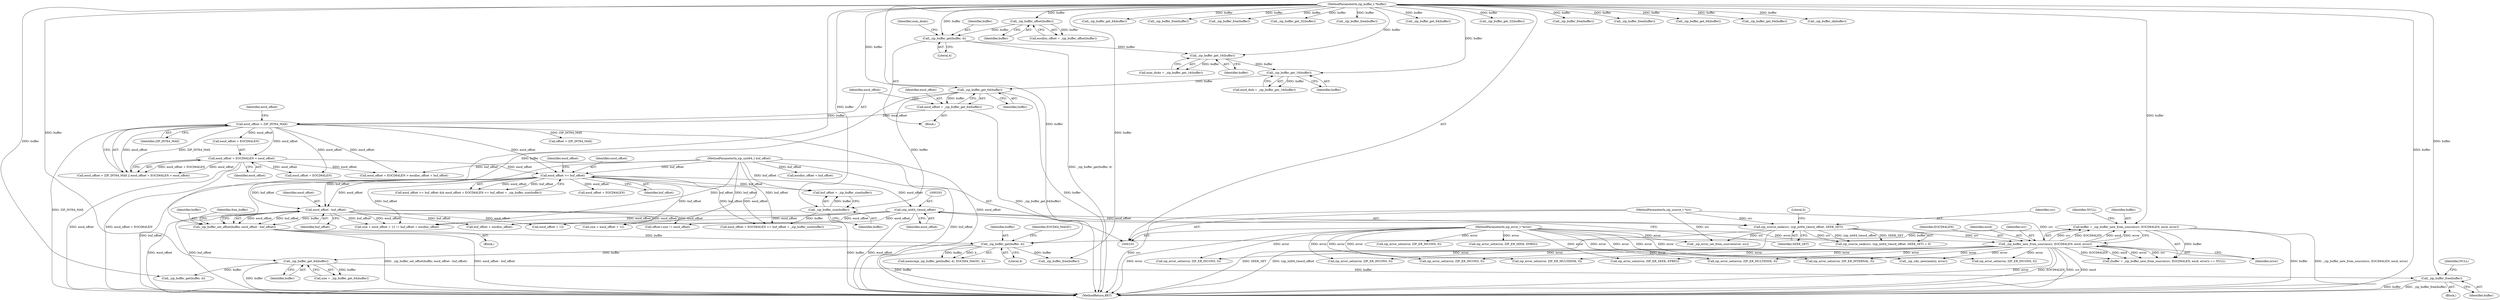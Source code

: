 digraph "0_libzip_9b46957ec98d85a572e9ef98301247f39338a3b5@API" {
"1000276" [label="(Call,_zip_buffer_free(buffer))"];
"1000252" [label="(Call,_zip_buffer_get_64(buffer))"];
"1000232" [label="(Call,_zip_buffer_get(buffer, 4))"];
"1000215" [label="(Call,buffer = _zip_buffer_new_from_source(src, EOCD64LEN, eocd, error))"];
"1000105" [label="(MethodParameterIn,zip_buffer_t *buffer)"];
"1000217" [label="(Call,_zip_buffer_new_from_source(src, EOCD64LEN, eocd, error))"];
"1000200" [label="(Call,zip_source_seek(src, (zip_int64_t)eocd_offset, SEEK_SET))"];
"1000104" [label="(MethodParameterIn,zip_source_t *src)"];
"1000202" [label="(Call,(zip_int64_t)eocd_offset)"];
"1000176" [label="(Call,eocd_offset >= buf_offset)"];
"1000147" [label="(Call,eocd_offset + EOCD64LEN < eocd_offset)"];
"1000144" [label="(Call,eocd_offset > ZIP_INT64_MAX)"];
"1000138" [label="(Call,eocd_offset = _zip_buffer_get_64(buffer))"];
"1000140" [label="(Call,_zip_buffer_get_64(buffer))"];
"1000136" [label="(Call,_zip_buffer_get_16(buffer))"];
"1000132" [label="(Call,_zip_buffer_get_16(buffer))"];
"1000127" [label="(Call,_zip_buffer_get(buffer, 4))"];
"1000125" [label="(Call,_zip_buffer_offset(buffer))"];
"1000106" [label="(MethodParameterIn,zip_uint64_t buf_offset)"];
"1000108" [label="(MethodParameterIn,zip_error_t *error)"];
"1000188" [label="(Call,_zip_buffer_set_offset(buffer, eocd_offset - buf_offset))"];
"1000185" [label="(Call,_zip_buffer_size(buffer))"];
"1000190" [label="(Call,eocd_offset - buf_offset)"];
"1000222" [label="(Identifier,NULL)"];
"1000188" [label="(Call,_zip_buffer_set_offset(buffer, eocd_offset - buf_offset))"];
"1000364" [label="(Call,zip_error_set(error, ZIP_ER_MULTIDISK, 0))"];
"1000192" [label="(Identifier,buf_offset)"];
"1000183" [label="(Call,buf_offset + _zip_buffer_size(buffer))"];
"1000381" [label="(Call,_zip_buffer_get_64(buffer))"];
"1000371" [label="(Call,_zip_buffer_free(buffer))"];
"1000262" [label="(Call,eocd_offset + 12)"];
"1000205" [label="(Identifier,SEEK_SET)"];
"1000219" [label="(Identifier,EOCD64LEN)"];
"1000199" [label="(Call,zip_source_seek(src, (zip_int64_t)eocd_offset, SEEK_SET) < 0)"];
"1000347" [label="(Call,_zip_buffer_free(buffer))"];
"1000125" [label="(Call,_zip_buffer_offset(buffer))"];
"1000285" [label="(Call,_zip_buffer_get_32(buffer))"];
"1000235" [label="(Identifier,EOCD64_MAGIC)"];
"1000109" [label="(Block,)"];
"1000105" [label="(MethodParameterIn,zip_buffer_t *buffer)"];
"1000194" [label="(Identifier,free_buffer)"];
"1000186" [label="(Identifier,buffer)"];
"1000426" [label="(Call,offset+size != eocd_offset)"];
"1000327" [label="(Call,_zip_buffer_free(buffer))"];
"1000231" [label="(Call,memcmp(_zip_buffer_get(buffer, 4), EOCD64_MAGIC, 4))"];
"1000208" [label="(Call,_zip_error_set_from_source(error, src))"];
"1000432" [label="(Call,zip_error_set(error, ZIP_ER_INCONS, 0))"];
"1000133" [label="(Identifier,buffer)"];
"1000134" [label="(Call,eocd_disk = _zip_buffer_get_16(buffer))"];
"1000202" [label="(Call,(zip_int64_t)eocd_offset)"];
"1000140" [label="(Call,_zip_buffer_get_64(buffer))"];
"1000128" [label="(Identifier,buffer)"];
"1000143" [label="(Call,eocd_offset > ZIP_INT64_MAX || eocd_offset + EOCD64LEN < eocd_offset)"];
"1000250" [label="(Call,size = _zip_buffer_get_64(buffer))"];
"1000406" [label="(Call,offset > ZIP_INT64_MAX)"];
"1000232" [label="(Call,_zip_buffer_get(buffer, 4))"];
"1000280" [label="(Call,_zip_buffer_get(buffer, 4))"];
"1000132" [label="(Call,_zip_buffer_get_16(buffer))"];
"1000131" [label="(Identifier,num_disks)"];
"1000180" [label="(Call,eocd_offset + EOCD64LEN)"];
"1000127" [label="(Call,_zip_buffer_get(buffer, 4))"];
"1000269" [label="(Call,zip_error_set(error, ZIP_ER_INCONS, 0))"];
"1000239" [label="(Call,zip_error_set(error, ZIP_ER_INCONS, 0))"];
"1000415" [label="(Call,zip_error_set(error, ZIP_ER_SEEK, EFBIG))"];
"1000377" [label="(Call,_zip_buffer_get_64(buffer))"];
"1000151" [label="(Identifier,eocd_offset)"];
"1000388" [label="(Call,zip_error_set(error, ZIP_ER_INTERNAL, 0))"];
"1000200" [label="(Call,zip_source_seek(src, (zip_int64_t)eocd_offset, SEEK_SET))"];
"1000320" [label="(Call,zip_error_set(error, ZIP_ER_INCONS, 0))"];
"1000246" [label="(Call,_zip_buffer_free(buffer))"];
"1000289" [label="(Call,_zip_buffer_get_32(buffer))"];
"1000181" [label="(Identifier,eocd_offset)"];
"1000185" [label="(Call,_zip_buffer_size(buffer))"];
"1000465" [label="(MethodReturn,RET)"];
"1000137" [label="(Identifier,buffer)"];
"1000276" [label="(Call,_zip_buffer_free(buffer))"];
"1000217" [label="(Call,_zip_buffer_new_from_source(src, EOCD64LEN, eocd, error))"];
"1000108" [label="(MethodParameterIn,zip_error_t *error)"];
"1000204" [label="(Identifier,eocd_offset)"];
"1000215" [label="(Call,buffer = _zip_buffer_new_from_source(src, EOCD64LEN, eocd, error))"];
"1000104" [label="(MethodParameterIn,zip_source_t *src)"];
"1000164" [label="(Call,eocdloc_offset + buf_offset)"];
"1000395" [label="(Call,_zip_buffer_free(buffer))"];
"1000147" [label="(Call,eocd_offset + EOCD64LEN < eocd_offset)"];
"1000177" [label="(Identifier,eocd_offset)"];
"1000216" [label="(Identifier,buffer)"];
"1000149" [label="(Identifier,eocd_offset)"];
"1000233" [label="(Identifier,buffer)"];
"1000402" [label="(Call,_zip_buffer_free(buffer))"];
"1000168" [label="(Call,zip_error_set(error, ZIP_ER_INCONS, 0))"];
"1000190" [label="(Call,eocd_offset - buf_offset)"];
"1000144" [label="(Call,eocd_offset > ZIP_INT64_MAX)"];
"1000353" [label="(Call,_zip_buffer_get_64(buffer))"];
"1000129" [label="(Literal,4)"];
"1000178" [label="(Identifier,buf_offset)"];
"1000138" [label="(Call,eocd_offset = _zip_buffer_get_64(buffer))"];
"1000340" [label="(Call,zip_error_set(error, ZIP_ER_MULTIDISK, 0))"];
"1000206" [label="(Literal,0)"];
"1000176" [label="(Call,eocd_offset >= buf_offset)"];
"1000161" [label="(Call,eocd_offset + EOCD64LEN)"];
"1000139" [label="(Identifier,eocd_offset)"];
"1000253" [label="(Identifier,buffer)"];
"1000201" [label="(Identifier,src)"];
"1000145" [label="(Identifier,eocd_offset)"];
"1000265" [label="(Call,buf_offset + eocdloc_offset)"];
"1000357" [label="(Call,_zip_buffer_get_64(buffer))"];
"1000220" [label="(Identifier,eocd)"];
"1000153" [label="(Call,zip_error_set(error, ZIP_ER_SEEK, EFBIG))"];
"1000442" [label="(Call,_zip_cdir_new(nentry, error))"];
"1000234" [label="(Literal,4)"];
"1000123" [label="(Call,eocdloc_offset = _zip_buffer_offset(buffer))"];
"1000136" [label="(Call,_zip_buffer_get_16(buffer))"];
"1000385" [label="(Call,_zip_buffer_ok(buffer))"];
"1000252" [label="(Call,_zip_buffer_get_64(buffer))"];
"1000187" [label="(Block,)"];
"1000148" [label="(Call,eocd_offset + EOCD64LEN)"];
"1000126" [label="(Identifier,buffer)"];
"1000218" [label="(Identifier,src)"];
"1000214" [label="(Call,(buffer = _zip_buffer_new_from_source(src, EOCD64LEN, eocd, error)) == NULL)"];
"1000221" [label="(Identifier,error)"];
"1000189" [label="(Identifier,buffer)"];
"1000275" [label="(Block,)"];
"1000141" [label="(Identifier,buffer)"];
"1000259" [label="(Call,size + eocd_offset + 12 != buf_offset + eocdloc_offset)"];
"1000106" [label="(MethodParameterIn,zip_uint64_t buf_offset)"];
"1000279" [label="(Identifier,NULL)"];
"1000191" [label="(Identifier,eocd_offset)"];
"1000179" [label="(Call,eocd_offset + EOCD64LEN <= buf_offset + _zip_buffer_size(buffer))"];
"1000160" [label="(Call,eocd_offset + EOCD64LEN > eocdloc_offset + buf_offset)"];
"1000130" [label="(Call,num_disks = _zip_buffer_get_16(buffer))"];
"1000175" [label="(Call,eocd_offset >= buf_offset && eocd_offset + EOCD64LEN <= buf_offset + _zip_buffer_size(buffer))"];
"1000146" [label="(Identifier,ZIP_INT64_MAX)"];
"1000260" [label="(Call,size + eocd_offset + 12)"];
"1000277" [label="(Identifier,buffer)"];
"1000276" -> "1000275"  [label="AST: "];
"1000276" -> "1000277"  [label="CFG: "];
"1000277" -> "1000276"  [label="AST: "];
"1000279" -> "1000276"  [label="CFG: "];
"1000276" -> "1000465"  [label="DDG: _zip_buffer_free(buffer)"];
"1000276" -> "1000465"  [label="DDG: buffer"];
"1000252" -> "1000276"  [label="DDG: buffer"];
"1000105" -> "1000276"  [label="DDG: buffer"];
"1000252" -> "1000250"  [label="AST: "];
"1000252" -> "1000253"  [label="CFG: "];
"1000253" -> "1000252"  [label="AST: "];
"1000250" -> "1000252"  [label="CFG: "];
"1000252" -> "1000465"  [label="DDG: buffer"];
"1000252" -> "1000250"  [label="DDG: buffer"];
"1000232" -> "1000252"  [label="DDG: buffer"];
"1000105" -> "1000252"  [label="DDG: buffer"];
"1000252" -> "1000280"  [label="DDG: buffer"];
"1000232" -> "1000231"  [label="AST: "];
"1000232" -> "1000234"  [label="CFG: "];
"1000233" -> "1000232"  [label="AST: "];
"1000234" -> "1000232"  [label="AST: "];
"1000235" -> "1000232"  [label="CFG: "];
"1000232" -> "1000465"  [label="DDG: buffer"];
"1000232" -> "1000231"  [label="DDG: buffer"];
"1000232" -> "1000231"  [label="DDG: 4"];
"1000215" -> "1000232"  [label="DDG: buffer"];
"1000188" -> "1000232"  [label="DDG: buffer"];
"1000105" -> "1000232"  [label="DDG: buffer"];
"1000232" -> "1000246"  [label="DDG: buffer"];
"1000215" -> "1000214"  [label="AST: "];
"1000215" -> "1000217"  [label="CFG: "];
"1000216" -> "1000215"  [label="AST: "];
"1000217" -> "1000215"  [label="AST: "];
"1000222" -> "1000215"  [label="CFG: "];
"1000215" -> "1000465"  [label="DDG: buffer"];
"1000215" -> "1000465"  [label="DDG: _zip_buffer_new_from_source(src, EOCD64LEN, eocd, error)"];
"1000215" -> "1000214"  [label="DDG: buffer"];
"1000105" -> "1000215"  [label="DDG: buffer"];
"1000217" -> "1000215"  [label="DDG: src"];
"1000217" -> "1000215"  [label="DDG: EOCD64LEN"];
"1000217" -> "1000215"  [label="DDG: eocd"];
"1000217" -> "1000215"  [label="DDG: error"];
"1000105" -> "1000103"  [label="AST: "];
"1000105" -> "1000465"  [label="DDG: buffer"];
"1000105" -> "1000125"  [label="DDG: buffer"];
"1000105" -> "1000127"  [label="DDG: buffer"];
"1000105" -> "1000132"  [label="DDG: buffer"];
"1000105" -> "1000136"  [label="DDG: buffer"];
"1000105" -> "1000140"  [label="DDG: buffer"];
"1000105" -> "1000185"  [label="DDG: buffer"];
"1000105" -> "1000188"  [label="DDG: buffer"];
"1000105" -> "1000246"  [label="DDG: buffer"];
"1000105" -> "1000280"  [label="DDG: buffer"];
"1000105" -> "1000285"  [label="DDG: buffer"];
"1000105" -> "1000289"  [label="DDG: buffer"];
"1000105" -> "1000327"  [label="DDG: buffer"];
"1000105" -> "1000347"  [label="DDG: buffer"];
"1000105" -> "1000353"  [label="DDG: buffer"];
"1000105" -> "1000357"  [label="DDG: buffer"];
"1000105" -> "1000371"  [label="DDG: buffer"];
"1000105" -> "1000377"  [label="DDG: buffer"];
"1000105" -> "1000381"  [label="DDG: buffer"];
"1000105" -> "1000385"  [label="DDG: buffer"];
"1000105" -> "1000395"  [label="DDG: buffer"];
"1000105" -> "1000402"  [label="DDG: buffer"];
"1000217" -> "1000221"  [label="CFG: "];
"1000218" -> "1000217"  [label="AST: "];
"1000219" -> "1000217"  [label="AST: "];
"1000220" -> "1000217"  [label="AST: "];
"1000221" -> "1000217"  [label="AST: "];
"1000217" -> "1000465"  [label="DDG: error"];
"1000217" -> "1000465"  [label="DDG: EOCD64LEN"];
"1000217" -> "1000465"  [label="DDG: src"];
"1000217" -> "1000465"  [label="DDG: eocd"];
"1000217" -> "1000214"  [label="DDG: src"];
"1000217" -> "1000214"  [label="DDG: EOCD64LEN"];
"1000217" -> "1000214"  [label="DDG: eocd"];
"1000217" -> "1000214"  [label="DDG: error"];
"1000200" -> "1000217"  [label="DDG: src"];
"1000104" -> "1000217"  [label="DDG: src"];
"1000108" -> "1000217"  [label="DDG: error"];
"1000217" -> "1000239"  [label="DDG: error"];
"1000217" -> "1000269"  [label="DDG: error"];
"1000217" -> "1000320"  [label="DDG: error"];
"1000217" -> "1000340"  [label="DDG: error"];
"1000217" -> "1000364"  [label="DDG: error"];
"1000217" -> "1000388"  [label="DDG: error"];
"1000217" -> "1000415"  [label="DDG: error"];
"1000217" -> "1000432"  [label="DDG: error"];
"1000217" -> "1000442"  [label="DDG: error"];
"1000200" -> "1000199"  [label="AST: "];
"1000200" -> "1000205"  [label="CFG: "];
"1000201" -> "1000200"  [label="AST: "];
"1000202" -> "1000200"  [label="AST: "];
"1000205" -> "1000200"  [label="AST: "];
"1000206" -> "1000200"  [label="CFG: "];
"1000200" -> "1000465"  [label="DDG: SEEK_SET"];
"1000200" -> "1000465"  [label="DDG: (zip_int64_t)eocd_offset"];
"1000200" -> "1000199"  [label="DDG: src"];
"1000200" -> "1000199"  [label="DDG: (zip_int64_t)eocd_offset"];
"1000200" -> "1000199"  [label="DDG: SEEK_SET"];
"1000104" -> "1000200"  [label="DDG: src"];
"1000202" -> "1000200"  [label="DDG: eocd_offset"];
"1000200" -> "1000208"  [label="DDG: src"];
"1000104" -> "1000103"  [label="AST: "];
"1000104" -> "1000465"  [label="DDG: src"];
"1000104" -> "1000208"  [label="DDG: src"];
"1000202" -> "1000204"  [label="CFG: "];
"1000203" -> "1000202"  [label="AST: "];
"1000204" -> "1000202"  [label="AST: "];
"1000205" -> "1000202"  [label="CFG: "];
"1000202" -> "1000465"  [label="DDG: eocd_offset"];
"1000176" -> "1000202"  [label="DDG: eocd_offset"];
"1000202" -> "1000259"  [label="DDG: eocd_offset"];
"1000202" -> "1000260"  [label="DDG: eocd_offset"];
"1000202" -> "1000262"  [label="DDG: eocd_offset"];
"1000202" -> "1000426"  [label="DDG: eocd_offset"];
"1000176" -> "1000175"  [label="AST: "];
"1000176" -> "1000178"  [label="CFG: "];
"1000177" -> "1000176"  [label="AST: "];
"1000178" -> "1000176"  [label="AST: "];
"1000181" -> "1000176"  [label="CFG: "];
"1000175" -> "1000176"  [label="CFG: "];
"1000176" -> "1000465"  [label="DDG: buf_offset"];
"1000176" -> "1000175"  [label="DDG: eocd_offset"];
"1000176" -> "1000175"  [label="DDG: buf_offset"];
"1000147" -> "1000176"  [label="DDG: eocd_offset"];
"1000144" -> "1000176"  [label="DDG: eocd_offset"];
"1000106" -> "1000176"  [label="DDG: buf_offset"];
"1000176" -> "1000179"  [label="DDG: eocd_offset"];
"1000176" -> "1000179"  [label="DDG: buf_offset"];
"1000176" -> "1000180"  [label="DDG: eocd_offset"];
"1000176" -> "1000183"  [label="DDG: buf_offset"];
"1000176" -> "1000190"  [label="DDG: eocd_offset"];
"1000176" -> "1000190"  [label="DDG: buf_offset"];
"1000176" -> "1000259"  [label="DDG: buf_offset"];
"1000176" -> "1000265"  [label="DDG: buf_offset"];
"1000147" -> "1000143"  [label="AST: "];
"1000147" -> "1000151"  [label="CFG: "];
"1000148" -> "1000147"  [label="AST: "];
"1000151" -> "1000147"  [label="AST: "];
"1000143" -> "1000147"  [label="CFG: "];
"1000147" -> "1000465"  [label="DDG: eocd_offset"];
"1000147" -> "1000465"  [label="DDG: eocd_offset + EOCD64LEN"];
"1000147" -> "1000143"  [label="DDG: eocd_offset + EOCD64LEN"];
"1000147" -> "1000143"  [label="DDG: eocd_offset"];
"1000144" -> "1000147"  [label="DDG: eocd_offset"];
"1000147" -> "1000160"  [label="DDG: eocd_offset"];
"1000147" -> "1000161"  [label="DDG: eocd_offset"];
"1000144" -> "1000143"  [label="AST: "];
"1000144" -> "1000146"  [label="CFG: "];
"1000145" -> "1000144"  [label="AST: "];
"1000146" -> "1000144"  [label="AST: "];
"1000149" -> "1000144"  [label="CFG: "];
"1000143" -> "1000144"  [label="CFG: "];
"1000144" -> "1000465"  [label="DDG: eocd_offset"];
"1000144" -> "1000465"  [label="DDG: ZIP_INT64_MAX"];
"1000144" -> "1000143"  [label="DDG: eocd_offset"];
"1000144" -> "1000143"  [label="DDG: ZIP_INT64_MAX"];
"1000138" -> "1000144"  [label="DDG: eocd_offset"];
"1000144" -> "1000148"  [label="DDG: eocd_offset"];
"1000144" -> "1000160"  [label="DDG: eocd_offset"];
"1000144" -> "1000161"  [label="DDG: eocd_offset"];
"1000144" -> "1000406"  [label="DDG: ZIP_INT64_MAX"];
"1000138" -> "1000109"  [label="AST: "];
"1000138" -> "1000140"  [label="CFG: "];
"1000139" -> "1000138"  [label="AST: "];
"1000140" -> "1000138"  [label="AST: "];
"1000145" -> "1000138"  [label="CFG: "];
"1000138" -> "1000465"  [label="DDG: _zip_buffer_get_64(buffer)"];
"1000140" -> "1000138"  [label="DDG: buffer"];
"1000140" -> "1000141"  [label="CFG: "];
"1000141" -> "1000140"  [label="AST: "];
"1000140" -> "1000465"  [label="DDG: buffer"];
"1000136" -> "1000140"  [label="DDG: buffer"];
"1000140" -> "1000185"  [label="DDG: buffer"];
"1000140" -> "1000188"  [label="DDG: buffer"];
"1000136" -> "1000134"  [label="AST: "];
"1000136" -> "1000137"  [label="CFG: "];
"1000137" -> "1000136"  [label="AST: "];
"1000134" -> "1000136"  [label="CFG: "];
"1000136" -> "1000134"  [label="DDG: buffer"];
"1000132" -> "1000136"  [label="DDG: buffer"];
"1000132" -> "1000130"  [label="AST: "];
"1000132" -> "1000133"  [label="CFG: "];
"1000133" -> "1000132"  [label="AST: "];
"1000130" -> "1000132"  [label="CFG: "];
"1000132" -> "1000130"  [label="DDG: buffer"];
"1000127" -> "1000132"  [label="DDG: buffer"];
"1000127" -> "1000109"  [label="AST: "];
"1000127" -> "1000129"  [label="CFG: "];
"1000128" -> "1000127"  [label="AST: "];
"1000129" -> "1000127"  [label="AST: "];
"1000131" -> "1000127"  [label="CFG: "];
"1000127" -> "1000465"  [label="DDG: _zip_buffer_get(buffer, 4)"];
"1000125" -> "1000127"  [label="DDG: buffer"];
"1000125" -> "1000123"  [label="AST: "];
"1000125" -> "1000126"  [label="CFG: "];
"1000126" -> "1000125"  [label="AST: "];
"1000123" -> "1000125"  [label="CFG: "];
"1000125" -> "1000123"  [label="DDG: buffer"];
"1000106" -> "1000103"  [label="AST: "];
"1000106" -> "1000465"  [label="DDG: buf_offset"];
"1000106" -> "1000160"  [label="DDG: buf_offset"];
"1000106" -> "1000164"  [label="DDG: buf_offset"];
"1000106" -> "1000179"  [label="DDG: buf_offset"];
"1000106" -> "1000183"  [label="DDG: buf_offset"];
"1000106" -> "1000190"  [label="DDG: buf_offset"];
"1000106" -> "1000259"  [label="DDG: buf_offset"];
"1000106" -> "1000265"  [label="DDG: buf_offset"];
"1000108" -> "1000103"  [label="AST: "];
"1000108" -> "1000465"  [label="DDG: error"];
"1000108" -> "1000153"  [label="DDG: error"];
"1000108" -> "1000168"  [label="DDG: error"];
"1000108" -> "1000208"  [label="DDG: error"];
"1000108" -> "1000239"  [label="DDG: error"];
"1000108" -> "1000269"  [label="DDG: error"];
"1000108" -> "1000320"  [label="DDG: error"];
"1000108" -> "1000340"  [label="DDG: error"];
"1000108" -> "1000364"  [label="DDG: error"];
"1000108" -> "1000388"  [label="DDG: error"];
"1000108" -> "1000415"  [label="DDG: error"];
"1000108" -> "1000432"  [label="DDG: error"];
"1000108" -> "1000442"  [label="DDG: error"];
"1000188" -> "1000187"  [label="AST: "];
"1000188" -> "1000190"  [label="CFG: "];
"1000189" -> "1000188"  [label="AST: "];
"1000190" -> "1000188"  [label="AST: "];
"1000194" -> "1000188"  [label="CFG: "];
"1000188" -> "1000465"  [label="DDG: _zip_buffer_set_offset(buffer, eocd_offset - buf_offset)"];
"1000188" -> "1000465"  [label="DDG: eocd_offset - buf_offset"];
"1000185" -> "1000188"  [label="DDG: buffer"];
"1000190" -> "1000188"  [label="DDG: eocd_offset"];
"1000190" -> "1000188"  [label="DDG: buf_offset"];
"1000185" -> "1000183"  [label="AST: "];
"1000185" -> "1000186"  [label="CFG: "];
"1000186" -> "1000185"  [label="AST: "];
"1000183" -> "1000185"  [label="CFG: "];
"1000185" -> "1000465"  [label="DDG: buffer"];
"1000185" -> "1000179"  [label="DDG: buffer"];
"1000185" -> "1000183"  [label="DDG: buffer"];
"1000190" -> "1000192"  [label="CFG: "];
"1000191" -> "1000190"  [label="AST: "];
"1000192" -> "1000190"  [label="AST: "];
"1000190" -> "1000465"  [label="DDG: eocd_offset"];
"1000190" -> "1000465"  [label="DDG: buf_offset"];
"1000190" -> "1000259"  [label="DDG: eocd_offset"];
"1000190" -> "1000259"  [label="DDG: buf_offset"];
"1000190" -> "1000260"  [label="DDG: eocd_offset"];
"1000190" -> "1000262"  [label="DDG: eocd_offset"];
"1000190" -> "1000265"  [label="DDG: buf_offset"];
"1000190" -> "1000426"  [label="DDG: eocd_offset"];
}
